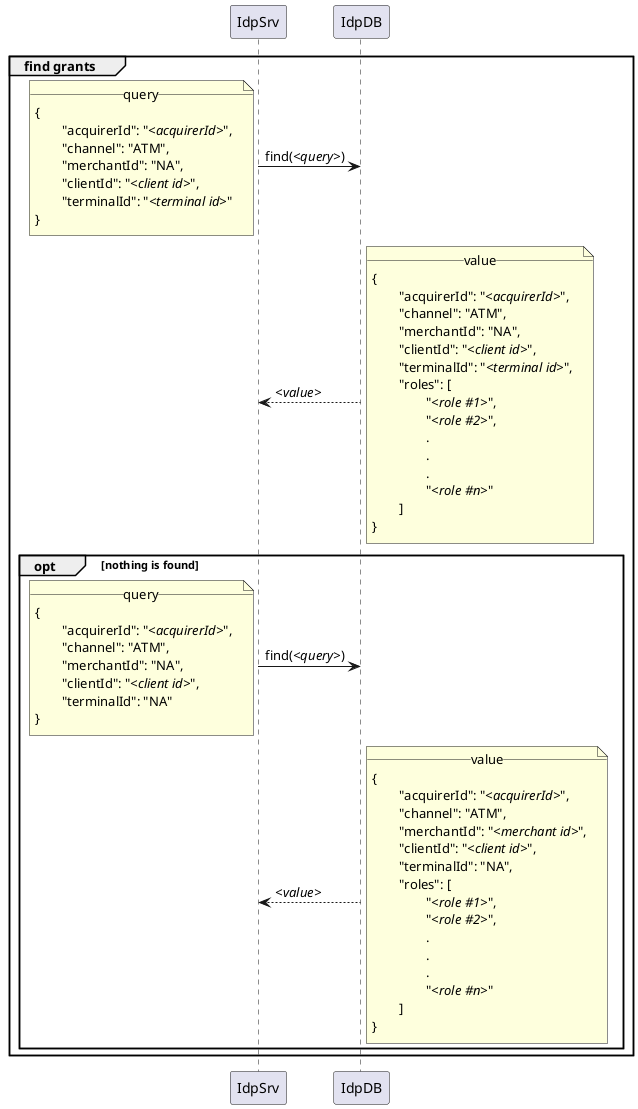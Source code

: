 @startuml
group find grants
	IdpSrv -> IdpDB : find(//<query>//)
		note left
			__query__
			{
				"acquirerId": "//<acquirerId>//",
				"channel": "ATM",
				"merchantId": "NA",
				"clientId": "//<client id>//",
				"terminalId": "//<terminal id>//"
			}
		end note
		
	IdpDB --> IdpSrv : //<value>//
		note right
			__value__
			{
				"acquirerId": "//<acquirerId>//",
				"channel": "ATM",
				"merchantId": "NA",
				"clientId": "//<client id>//",
				"terminalId": "//<terminal id>//",
				"roles": [
					"//<role #1>//",
					"//<role #2>//",
					.
					.
					.
					"//<role #n>//"
				]
			}
		end note


	opt nothing is found
		IdpSrv -> IdpDB : find(//<query>//)
			note left
				__query__
				{
					"acquirerId": "//<acquirerId>//",
					"channel": "ATM",
					"merchantId": "NA",
					"clientId": "//<client id>//",
					"terminalId": "NA"
				}
			end note

		IdpDB --> IdpSrv : //<value>//
			note right
				__value__
				{
					"acquirerId": "//<acquirerId>//",
					"channel": "ATM",
					"merchantId": "//<merchant id>//",
					"clientId": "//<client id>//",
					"terminalId": "NA",
					"roles": [
						"//<role #1>//",
						"//<role #2>//",
						.
						.
						.
						"//<role #n>//"
					]
				}
			end note
	end
end
@enduml